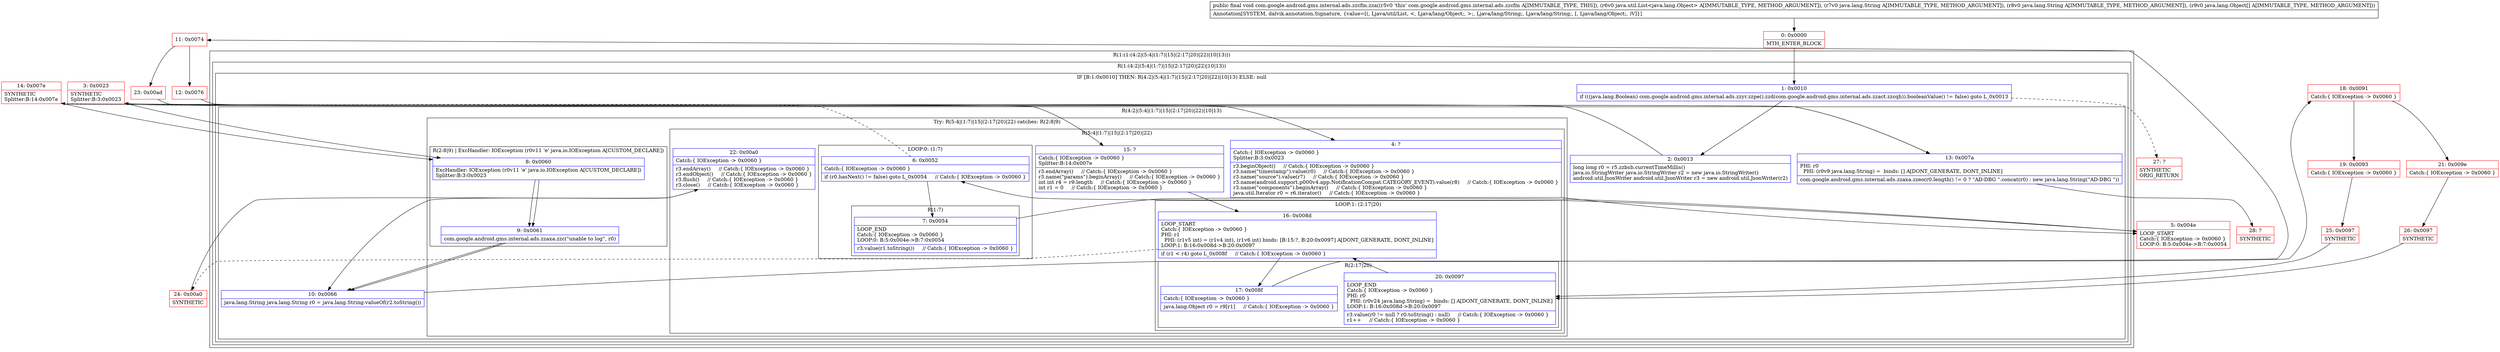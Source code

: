 digraph "CFG forcom.google.android.gms.internal.ads.zzcfm.zza(Ljava\/util\/List;Ljava\/lang\/String;Ljava\/lang\/String;[Ljava\/lang\/Object;)V" {
subgraph cluster_Region_942031357 {
label = "R(1:(1:(4:2|(5:4|(1:7)|15|(2:17|20)|22)|10|13)))";
node [shape=record,color=blue];
subgraph cluster_Region_2128732743 {
label = "R(1:(4:2|(5:4|(1:7)|15|(2:17|20)|22)|10|13))";
node [shape=record,color=blue];
subgraph cluster_IfRegion_2006459208 {
label = "IF [B:1:0x0010] THEN: R(4:2|(5:4|(1:7)|15|(2:17|20)|22)|10|13) ELSE: null";
node [shape=record,color=blue];
Node_1 [shape=record,label="{1\:\ 0x0010|if (((java.lang.Boolean) com.google.android.gms.internal.ads.zzyr.zzpe().zzd(com.google.android.gms.internal.ads.zzact.zzcqh)).booleanValue() != false) goto L_0x0013\l}"];
subgraph cluster_Region_44504693 {
label = "R(4:2|(5:4|(1:7)|15|(2:17|20)|22)|10|13)";
node [shape=record,color=blue];
Node_2 [shape=record,label="{2\:\ 0x0013|long long r0 = r5.zzbsb.currentTimeMillis()\ljava.io.StringWriter java.io.StringWriter r2 = new java.io.StringWriter()\landroid.util.JsonWriter android.util.JsonWriter r3 = new android.util.JsonWriter(r2)\l}"];
subgraph cluster_TryCatchRegion_2072374857 {
label = "Try: R(5:4|(1:7)|15|(2:17|20)|22) catches: R(2:8|9)";
node [shape=record,color=blue];
subgraph cluster_Region_2037944397 {
label = "R(5:4|(1:7)|15|(2:17|20)|22)";
node [shape=record,color=blue];
Node_4 [shape=record,label="{4\:\ ?|Catch:\{ IOException \-\> 0x0060 \}\lSplitter:B:3:0x0023\l|r3.beginObject()     \/\/ Catch:\{ IOException \-\> 0x0060 \}\lr3.name(\"timestamp\").value(r0)     \/\/ Catch:\{ IOException \-\> 0x0060 \}\lr3.name(\"source\").value(r7)     \/\/ Catch:\{ IOException \-\> 0x0060 \}\lr3.name(android.support.p000v4.app.NotificationCompat.CATEGORY_EVENT).value(r8)     \/\/ Catch:\{ IOException \-\> 0x0060 \}\lr3.name(\"components\").beginArray()     \/\/ Catch:\{ IOException \-\> 0x0060 \}\ljava.util.Iterator r0 = r6.iterator()     \/\/ Catch:\{ IOException \-\> 0x0060 \}\l}"];
subgraph cluster_LoopRegion_1898344813 {
label = "LOOP:0: (1:7)";
node [shape=record,color=blue];
Node_6 [shape=record,label="{6\:\ 0x0052|Catch:\{ IOException \-\> 0x0060 \}\l|if (r0.hasNext() != false) goto L_0x0054     \/\/ Catch:\{ IOException \-\> 0x0060 \}\l}"];
subgraph cluster_Region_365193887 {
label = "R(1:7)";
node [shape=record,color=blue];
Node_7 [shape=record,label="{7\:\ 0x0054|LOOP_END\lCatch:\{ IOException \-\> 0x0060 \}\lLOOP:0: B:5:0x004e\-\>B:7:0x0054\l|r3.value(r1.toString())     \/\/ Catch:\{ IOException \-\> 0x0060 \}\l}"];
}
}
Node_15 [shape=record,label="{15\:\ ?|Catch:\{ IOException \-\> 0x0060 \}\lSplitter:B:14:0x007e\l|r3.endArray()     \/\/ Catch:\{ IOException \-\> 0x0060 \}\lr3.name(\"params\").beginArray()     \/\/ Catch:\{ IOException \-\> 0x0060 \}\lint int r4 = r9.length     \/\/ Catch:\{ IOException \-\> 0x0060 \}\lint r1 = 0     \/\/ Catch:\{ IOException \-\> 0x0060 \}\l}"];
subgraph cluster_LoopRegion_860313325 {
label = "LOOP:1: (2:17|20)";
node [shape=record,color=blue];
Node_16 [shape=record,label="{16\:\ 0x008d|LOOP_START\lCatch:\{ IOException \-\> 0x0060 \}\lPHI: r1 \l  PHI: (r1v5 int) = (r1v4 int), (r1v6 int) binds: [B:15:?, B:20:0x0097] A[DONT_GENERATE, DONT_INLINE]\lLOOP:1: B:16:0x008d\-\>B:20:0x0097\l|if (r1 \< r4) goto L_0x008f     \/\/ Catch:\{ IOException \-\> 0x0060 \}\l}"];
subgraph cluster_Region_157936907 {
label = "R(2:17|20)";
node [shape=record,color=blue];
Node_17 [shape=record,label="{17\:\ 0x008f|Catch:\{ IOException \-\> 0x0060 \}\l|java.lang.Object r0 = r9[r1]     \/\/ Catch:\{ IOException \-\> 0x0060 \}\l}"];
Node_20 [shape=record,label="{20\:\ 0x0097|LOOP_END\lCatch:\{ IOException \-\> 0x0060 \}\lPHI: r0 \l  PHI: (r0v24 java.lang.String) =  binds: [] A[DONT_GENERATE, DONT_INLINE]\lLOOP:1: B:16:0x008d\-\>B:20:0x0097\l|r3.value(r0 != null ? r0.toString() : null)     \/\/ Catch:\{ IOException \-\> 0x0060 \}\lr1++     \/\/ Catch:\{ IOException \-\> 0x0060 \}\l}"];
}
}
Node_22 [shape=record,label="{22\:\ 0x00a0|Catch:\{ IOException \-\> 0x0060 \}\l|r3.endArray()     \/\/ Catch:\{ IOException \-\> 0x0060 \}\lr3.endObject()     \/\/ Catch:\{ IOException \-\> 0x0060 \}\lr3.flush()     \/\/ Catch:\{ IOException \-\> 0x0060 \}\lr3.close()     \/\/ Catch:\{ IOException \-\> 0x0060 \}\l}"];
}
subgraph cluster_Region_10770132 {
label = "R(2:8|9) | ExcHandler: IOException (r0v11 'e' java.io.IOException A[CUSTOM_DECLARE])\l";
node [shape=record,color=blue];
Node_8 [shape=record,label="{8\:\ 0x0060|ExcHandler: IOException (r0v11 'e' java.io.IOException A[CUSTOM_DECLARE])\lSplitter:B:3:0x0023\l}"];
Node_9 [shape=record,label="{9\:\ 0x0061|com.google.android.gms.internal.ads.zzaxa.zzc(\"unable to log\", r0)\l}"];
}
}
Node_10 [shape=record,label="{10\:\ 0x0066|java.lang.String java.lang.String r0 = java.lang.String.valueOf(r2.toString())\l}"];
Node_13 [shape=record,label="{13\:\ 0x007a|PHI: r0 \l  PHI: (r0v9 java.lang.String) =  binds: [] A[DONT_GENERATE, DONT_INLINE]\l|com.google.android.gms.internal.ads.zzaxa.zzeo(r0.length() != 0 ? \"AD\-DBG \".concat(r0) : new java.lang.String(\"AD\-DBG \"))\l}"];
}
}
}
}
subgraph cluster_Region_10770132 {
label = "R(2:8|9) | ExcHandler: IOException (r0v11 'e' java.io.IOException A[CUSTOM_DECLARE])\l";
node [shape=record,color=blue];
Node_8 [shape=record,label="{8\:\ 0x0060|ExcHandler: IOException (r0v11 'e' java.io.IOException A[CUSTOM_DECLARE])\lSplitter:B:3:0x0023\l}"];
Node_9 [shape=record,label="{9\:\ 0x0061|com.google.android.gms.internal.ads.zzaxa.zzc(\"unable to log\", r0)\l}"];
}
Node_0 [shape=record,color=red,label="{0\:\ 0x0000|MTH_ENTER_BLOCK\l}"];
Node_3 [shape=record,color=red,label="{3\:\ 0x0023|SYNTHETIC\lSplitter:B:3:0x0023\l}"];
Node_5 [shape=record,color=red,label="{5\:\ 0x004e|LOOP_START\lCatch:\{ IOException \-\> 0x0060 \}\lLOOP:0: B:5:0x004e\-\>B:7:0x0054\l}"];
Node_11 [shape=record,color=red,label="{11\:\ 0x0074}"];
Node_12 [shape=record,color=red,label="{12\:\ 0x0076}"];
Node_14 [shape=record,color=red,label="{14\:\ 0x007e|SYNTHETIC\lSplitter:B:14:0x007e\l}"];
Node_18 [shape=record,color=red,label="{18\:\ 0x0091|Catch:\{ IOException \-\> 0x0060 \}\l}"];
Node_19 [shape=record,color=red,label="{19\:\ 0x0093|Catch:\{ IOException \-\> 0x0060 \}\l}"];
Node_21 [shape=record,color=red,label="{21\:\ 0x009e|Catch:\{ IOException \-\> 0x0060 \}\l}"];
Node_23 [shape=record,color=red,label="{23\:\ 0x00ad}"];
Node_24 [shape=record,color=red,label="{24\:\ 0x00a0|SYNTHETIC\l}"];
Node_25 [shape=record,color=red,label="{25\:\ 0x0097|SYNTHETIC\l}"];
Node_26 [shape=record,color=red,label="{26\:\ 0x0097|SYNTHETIC\l}"];
Node_27 [shape=record,color=red,label="{27\:\ ?|SYNTHETIC\lORIG_RETURN\l}"];
Node_28 [shape=record,color=red,label="{28\:\ ?|SYNTHETIC\l}"];
MethodNode[shape=record,label="{public final void com.google.android.gms.internal.ads.zzcfm.zza((r5v0 'this' com.google.android.gms.internal.ads.zzcfm A[IMMUTABLE_TYPE, THIS]), (r6v0 java.util.List\<java.lang.Object\> A[IMMUTABLE_TYPE, METHOD_ARGUMENT]), (r7v0 java.lang.String A[IMMUTABLE_TYPE, METHOD_ARGUMENT]), (r8v0 java.lang.String A[IMMUTABLE_TYPE, METHOD_ARGUMENT]), (r9v0 java.lang.Object[] A[IMMUTABLE_TYPE, METHOD_ARGUMENT]))  | Annotation[SYSTEM, dalvik.annotation.Signature, \{value=[(, Ljava\/util\/List, \<, Ljava\/lang\/Object;, \>;, Ljava\/lang\/String;, Ljava\/lang\/String;, [, Ljava\/lang\/Object;, )V]\}]\l}"];
MethodNode -> Node_0;
Node_1 -> Node_2;
Node_1 -> Node_27[style=dashed];
Node_2 -> Node_3;
Node_4 -> Node_5;
Node_6 -> Node_7;
Node_6 -> Node_14[style=dashed];
Node_7 -> Node_5;
Node_15 -> Node_16;
Node_16 -> Node_17;
Node_16 -> Node_24[style=dashed];
Node_17 -> Node_18;
Node_20 -> Node_16;
Node_22 -> Node_10;
Node_8 -> Node_9;
Node_9 -> Node_10;
Node_10 -> Node_11;
Node_13 -> Node_28;
Node_8 -> Node_9;
Node_9 -> Node_10;
Node_0 -> Node_1;
Node_3 -> Node_4;
Node_3 -> Node_8;
Node_5 -> Node_6;
Node_11 -> Node_12;
Node_11 -> Node_23;
Node_12 -> Node_13;
Node_14 -> Node_15;
Node_14 -> Node_8;
Node_18 -> Node_19;
Node_18 -> Node_21;
Node_19 -> Node_25;
Node_21 -> Node_26;
Node_23 -> Node_13;
Node_24 -> Node_22;
Node_25 -> Node_20;
Node_26 -> Node_20;
}

